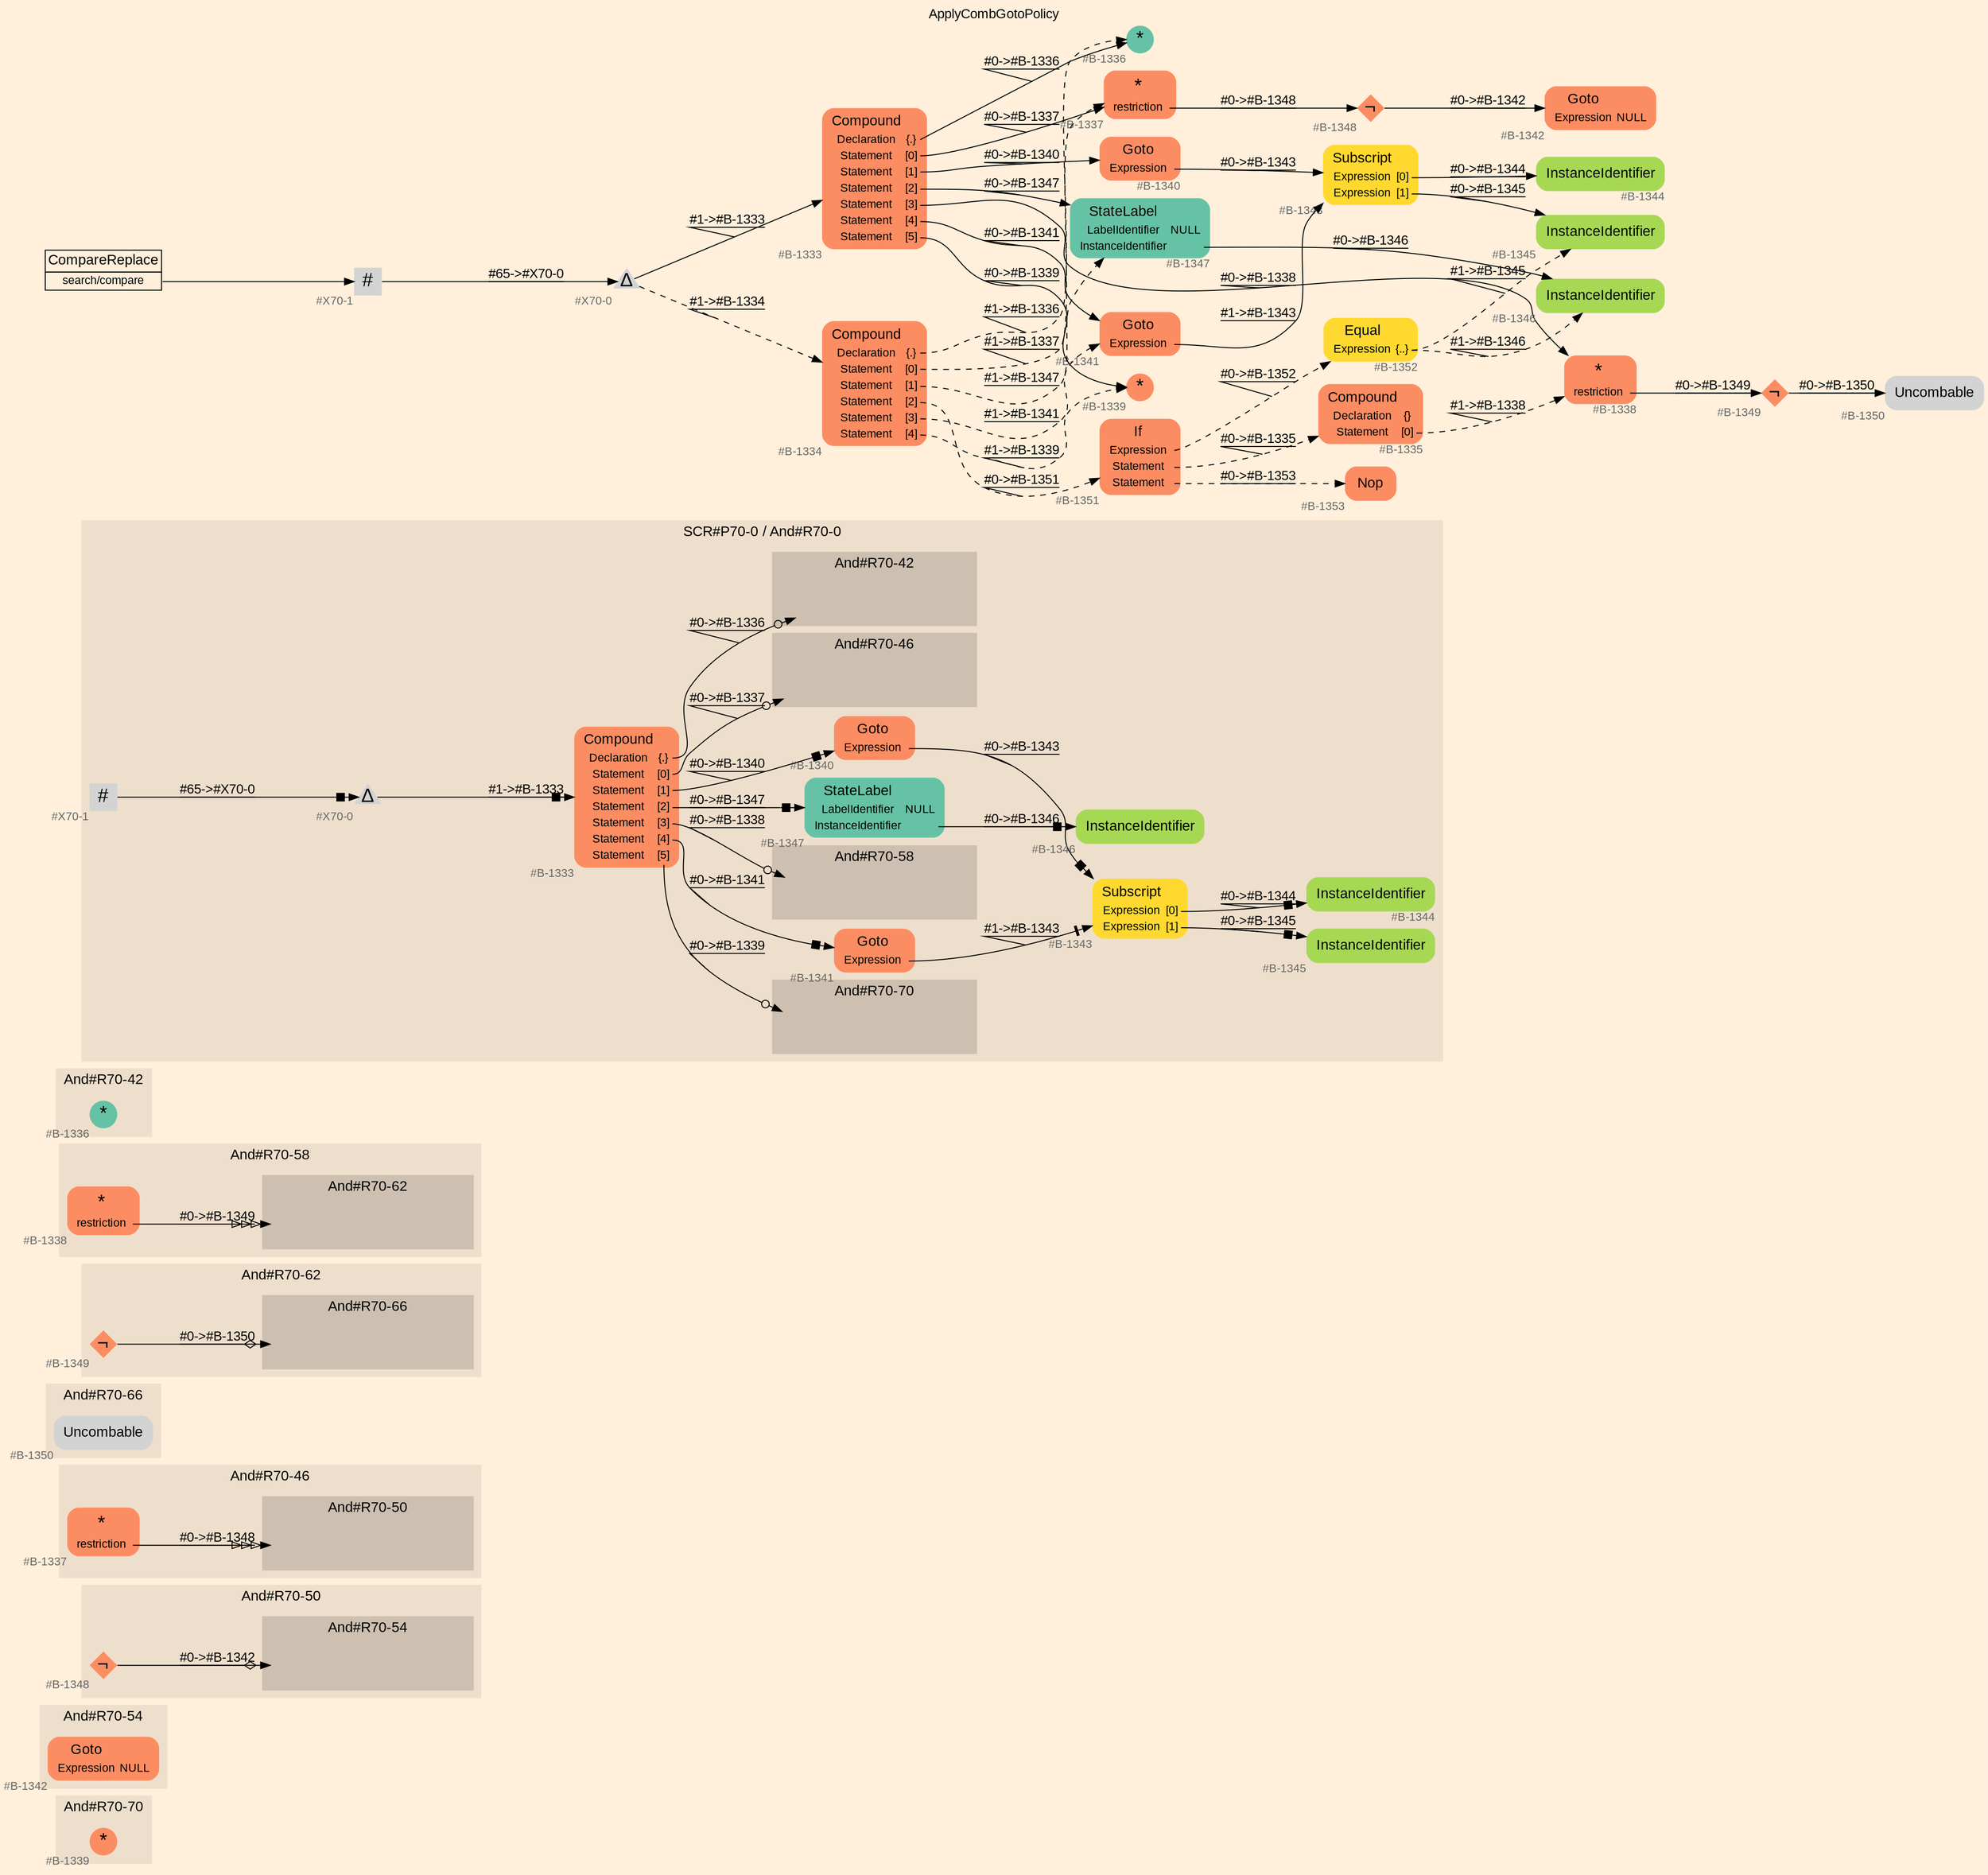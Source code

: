 digraph "ApplyCombGotoPolicy" {
label = "ApplyCombGotoPolicy"
labelloc = t
graph [
    rankdir = "LR"
    ranksep = 0.3
    bgcolor = antiquewhite1
    color = black
    fontcolor = black
    fontname = "Arial"
];
node [
    fontname = "Arial"
];
edge [
    fontname = "Arial"
];

// -------------------- figure And#R70-70 --------------------
// -------- region And#R70-70 ----------
subgraph "clusterAnd#R70-70" {
    label = "And#R70-70"
    style = "filled"
    color = antiquewhite2
    fontsize = "15"
    // -------- block And#R70-70/#B-1339 ----------
    "And#R70-70/#B-1339" [
        fillcolor = "/set28/2"
        xlabel = "#B-1339"
        fontsize = "12"
        fontcolor = grey40
        shape = "circle"
        label = <<FONT COLOR="black" POINT-SIZE="20">*</FONT>>
        style = "filled"
        penwidth = 0.0
        fixedsize = true
        width = 0.4
        height = 0.4
    ];
    
}


// -------------------- figure And#R70-54 --------------------
// -------- region And#R70-54 ----------
subgraph "clusterAnd#R70-54" {
    label = "And#R70-54"
    style = "filled"
    color = antiquewhite2
    fontsize = "15"
    // -------- block And#R70-54/#B-1342 ----------
    "And#R70-54/#B-1342" [
        fillcolor = "/set28/2"
        xlabel = "#B-1342"
        fontsize = "12"
        fontcolor = grey40
        shape = "plaintext"
        label = <<TABLE BORDER="0" CELLBORDER="0" CELLSPACING="0">
         <TR><TD><FONT COLOR="black" POINT-SIZE="15">Goto</FONT></TD></TR>
         <TR><TD><FONT COLOR="black" POINT-SIZE="12">Expression</FONT></TD><TD PORT="port0"><FONT COLOR="black" POINT-SIZE="12">NULL</FONT></TD></TR>
        </TABLE>>
        style = "rounded,filled"
    ];
    
}


// -------------------- figure And#R70-50 --------------------
// -------- region And#R70-50 ----------
subgraph "clusterAnd#R70-50" {
    label = "And#R70-50"
    style = "filled"
    color = antiquewhite2
    fontsize = "15"
    // -------- block And#R70-50/#B-1348 ----------
    "And#R70-50/#B-1348" [
        fillcolor = "/set28/2"
        xlabel = "#B-1348"
        fontsize = "12"
        fontcolor = grey40
        shape = "diamond"
        label = <<FONT COLOR="black" POINT-SIZE="20">¬</FONT>>
        style = "filled"
        penwidth = 0.0
        fixedsize = true
        width = 0.4
        height = 0.4
    ];
    
    // -------- region And#R70-50/And#R70-54 ----------
    subgraph "clusterAnd#R70-50/And#R70-54" {
        label = "And#R70-54"
        style = "filled"
        color = antiquewhite3
        fontsize = "15"
        // -------- block And#R70-50/And#R70-54/#B-1342 ----------
        "And#R70-50/And#R70-54/#B-1342" [
            fillcolor = "/set28/2"
            xlabel = "#B-1342"
            fontsize = "12"
            fontcolor = grey40
            shape = "none"
            style = "invisible"
        ];
        
    }
    
}

"And#R70-50/#B-1348" -> "And#R70-50/And#R70-54/#B-1342" [
    arrowhead="normalnoneodiamond"
    label = "#0-&gt;#B-1342"
    decorate = true
    color = black
    fontcolor = black
];


// -------------------- figure And#R70-46 --------------------
// -------- region And#R70-46 ----------
subgraph "clusterAnd#R70-46" {
    label = "And#R70-46"
    style = "filled"
    color = antiquewhite2
    fontsize = "15"
    // -------- block And#R70-46/#B-1337 ----------
    "And#R70-46/#B-1337" [
        fillcolor = "/set28/2"
        xlabel = "#B-1337"
        fontsize = "12"
        fontcolor = grey40
        shape = "plaintext"
        label = <<TABLE BORDER="0" CELLBORDER="0" CELLSPACING="0">
         <TR><TD><FONT COLOR="black" POINT-SIZE="20">*</FONT></TD></TR>
         <TR><TD><FONT COLOR="black" POINT-SIZE="12">restriction</FONT></TD><TD PORT="port0"></TD></TR>
        </TABLE>>
        style = "rounded,filled"
    ];
    
    // -------- region And#R70-46/And#R70-50 ----------
    subgraph "clusterAnd#R70-46/And#R70-50" {
        label = "And#R70-50"
        style = "filled"
        color = antiquewhite3
        fontsize = "15"
        // -------- block And#R70-46/And#R70-50/#B-1348 ----------
        "And#R70-46/And#R70-50/#B-1348" [
            fillcolor = "/set28/2"
            xlabel = "#B-1348"
            fontsize = "12"
            fontcolor = grey40
            shape = "none"
            style = "invisible"
        ];
        
    }
    
}

"And#R70-46/#B-1337":port0 -> "And#R70-46/And#R70-50/#B-1348" [
    arrowhead="normalonormalonormalonormal"
    label = "#0-&gt;#B-1348"
    decorate = true
    color = black
    fontcolor = black
];


// -------------------- figure And#R70-66 --------------------
// -------- region And#R70-66 ----------
subgraph "clusterAnd#R70-66" {
    label = "And#R70-66"
    style = "filled"
    color = antiquewhite2
    fontsize = "15"
    // -------- block And#R70-66/#B-1350 ----------
    "And#R70-66/#B-1350" [
        xlabel = "#B-1350"
        fontsize = "12"
        fontcolor = grey40
        shape = "plaintext"
        label = <<TABLE BORDER="0" CELLBORDER="0" CELLSPACING="0">
         <TR><TD><FONT COLOR="black" POINT-SIZE="15">Uncombable</FONT></TD></TR>
        </TABLE>>
        style = "rounded,filled"
    ];
    
}


// -------------------- figure And#R70-62 --------------------
// -------- region And#R70-62 ----------
subgraph "clusterAnd#R70-62" {
    label = "And#R70-62"
    style = "filled"
    color = antiquewhite2
    fontsize = "15"
    // -------- block And#R70-62/#B-1349 ----------
    "And#R70-62/#B-1349" [
        fillcolor = "/set28/2"
        xlabel = "#B-1349"
        fontsize = "12"
        fontcolor = grey40
        shape = "diamond"
        label = <<FONT COLOR="black" POINT-SIZE="20">¬</FONT>>
        style = "filled"
        penwidth = 0.0
        fixedsize = true
        width = 0.4
        height = 0.4
    ];
    
    // -------- region And#R70-62/And#R70-66 ----------
    subgraph "clusterAnd#R70-62/And#R70-66" {
        label = "And#R70-66"
        style = "filled"
        color = antiquewhite3
        fontsize = "15"
        // -------- block And#R70-62/And#R70-66/#B-1350 ----------
        "And#R70-62/And#R70-66/#B-1350" [
            xlabel = "#B-1350"
            fontsize = "12"
            fontcolor = grey40
            shape = "none"
            style = "invisible"
        ];
        
    }
    
}

"And#R70-62/#B-1349" -> "And#R70-62/And#R70-66/#B-1350" [
    arrowhead="normalnoneodiamond"
    label = "#0-&gt;#B-1350"
    decorate = true
    color = black
    fontcolor = black
];


// -------------------- figure And#R70-58 --------------------
// -------- region And#R70-58 ----------
subgraph "clusterAnd#R70-58" {
    label = "And#R70-58"
    style = "filled"
    color = antiquewhite2
    fontsize = "15"
    // -------- block And#R70-58/#B-1338 ----------
    "And#R70-58/#B-1338" [
        fillcolor = "/set28/2"
        xlabel = "#B-1338"
        fontsize = "12"
        fontcolor = grey40
        shape = "plaintext"
        label = <<TABLE BORDER="0" CELLBORDER="0" CELLSPACING="0">
         <TR><TD><FONT COLOR="black" POINT-SIZE="20">*</FONT></TD></TR>
         <TR><TD><FONT COLOR="black" POINT-SIZE="12">restriction</FONT></TD><TD PORT="port0"></TD></TR>
        </TABLE>>
        style = "rounded,filled"
    ];
    
    // -------- region And#R70-58/And#R70-62 ----------
    subgraph "clusterAnd#R70-58/And#R70-62" {
        label = "And#R70-62"
        style = "filled"
        color = antiquewhite3
        fontsize = "15"
        // -------- block And#R70-58/And#R70-62/#B-1349 ----------
        "And#R70-58/And#R70-62/#B-1349" [
            fillcolor = "/set28/2"
            xlabel = "#B-1349"
            fontsize = "12"
            fontcolor = grey40
            shape = "none"
            style = "invisible"
        ];
        
    }
    
}

"And#R70-58/#B-1338":port0 -> "And#R70-58/And#R70-62/#B-1349" [
    arrowhead="normalonormalonormalonormal"
    label = "#0-&gt;#B-1349"
    decorate = true
    color = black
    fontcolor = black
];


// -------------------- figure And#R70-42 --------------------
// -------- region And#R70-42 ----------
subgraph "clusterAnd#R70-42" {
    label = "And#R70-42"
    style = "filled"
    color = antiquewhite2
    fontsize = "15"
    // -------- block And#R70-42/#B-1336 ----------
    "And#R70-42/#B-1336" [
        fillcolor = "/set28/1"
        xlabel = "#B-1336"
        fontsize = "12"
        fontcolor = grey40
        shape = "circle"
        label = <<FONT COLOR="black" POINT-SIZE="20">*</FONT>>
        style = "filled"
        penwidth = 0.0
        fixedsize = true
        width = 0.4
        height = 0.4
    ];
    
}


// -------------------- figure And#R70-0 --------------------
// -------- region And#R70-0 ----------
subgraph "clusterAnd#R70-0" {
    label = "SCR#P70-0 / And#R70-0"
    style = "filled"
    color = antiquewhite2
    fontsize = "15"
    // -------- block And#R70-0/#B-1340 ----------
    "And#R70-0/#B-1340" [
        fillcolor = "/set28/2"
        xlabel = "#B-1340"
        fontsize = "12"
        fontcolor = grey40
        shape = "plaintext"
        label = <<TABLE BORDER="0" CELLBORDER="0" CELLSPACING="0">
         <TR><TD><FONT COLOR="black" POINT-SIZE="15">Goto</FONT></TD></TR>
         <TR><TD><FONT COLOR="black" POINT-SIZE="12">Expression</FONT></TD><TD PORT="port0"></TD></TR>
        </TABLE>>
        style = "rounded,filled"
    ];
    
    // -------- block And#R70-0/#B-1341 ----------
    "And#R70-0/#B-1341" [
        fillcolor = "/set28/2"
        xlabel = "#B-1341"
        fontsize = "12"
        fontcolor = grey40
        shape = "plaintext"
        label = <<TABLE BORDER="0" CELLBORDER="0" CELLSPACING="0">
         <TR><TD><FONT COLOR="black" POINT-SIZE="15">Goto</FONT></TD></TR>
         <TR><TD><FONT COLOR="black" POINT-SIZE="12">Expression</FONT></TD><TD PORT="port0"></TD></TR>
        </TABLE>>
        style = "rounded,filled"
    ];
    
    // -------- block And#R70-0/#B-1333 ----------
    "And#R70-0/#B-1333" [
        fillcolor = "/set28/2"
        xlabel = "#B-1333"
        fontsize = "12"
        fontcolor = grey40
        shape = "plaintext"
        label = <<TABLE BORDER="0" CELLBORDER="0" CELLSPACING="0">
         <TR><TD><FONT COLOR="black" POINT-SIZE="15">Compound</FONT></TD></TR>
         <TR><TD><FONT COLOR="black" POINT-SIZE="12">Declaration</FONT></TD><TD PORT="port0"><FONT COLOR="black" POINT-SIZE="12">{.}</FONT></TD></TR>
         <TR><TD><FONT COLOR="black" POINT-SIZE="12">Statement</FONT></TD><TD PORT="port1"><FONT COLOR="black" POINT-SIZE="12">[0]</FONT></TD></TR>
         <TR><TD><FONT COLOR="black" POINT-SIZE="12">Statement</FONT></TD><TD PORT="port2"><FONT COLOR="black" POINT-SIZE="12">[1]</FONT></TD></TR>
         <TR><TD><FONT COLOR="black" POINT-SIZE="12">Statement</FONT></TD><TD PORT="port3"><FONT COLOR="black" POINT-SIZE="12">[2]</FONT></TD></TR>
         <TR><TD><FONT COLOR="black" POINT-SIZE="12">Statement</FONT></TD><TD PORT="port4"><FONT COLOR="black" POINT-SIZE="12">[3]</FONT></TD></TR>
         <TR><TD><FONT COLOR="black" POINT-SIZE="12">Statement</FONT></TD><TD PORT="port5"><FONT COLOR="black" POINT-SIZE="12">[4]</FONT></TD></TR>
         <TR><TD><FONT COLOR="black" POINT-SIZE="12">Statement</FONT></TD><TD PORT="port6"><FONT COLOR="black" POINT-SIZE="12">[5]</FONT></TD></TR>
        </TABLE>>
        style = "rounded,filled"
    ];
    
    // -------- block And#R70-0/#B-1343 ----------
    "And#R70-0/#B-1343" [
        fillcolor = "/set28/6"
        xlabel = "#B-1343"
        fontsize = "12"
        fontcolor = grey40
        shape = "plaintext"
        label = <<TABLE BORDER="0" CELLBORDER="0" CELLSPACING="0">
         <TR><TD><FONT COLOR="black" POINT-SIZE="15">Subscript</FONT></TD></TR>
         <TR><TD><FONT COLOR="black" POINT-SIZE="12">Expression</FONT></TD><TD PORT="port0"><FONT COLOR="black" POINT-SIZE="12">[0]</FONT></TD></TR>
         <TR><TD><FONT COLOR="black" POINT-SIZE="12">Expression</FONT></TD><TD PORT="port1"><FONT COLOR="black" POINT-SIZE="12">[1]</FONT></TD></TR>
        </TABLE>>
        style = "rounded,filled"
    ];
    
    // -------- block And#R70-0/#B-1344 ----------
    "And#R70-0/#B-1344" [
        fillcolor = "/set28/5"
        xlabel = "#B-1344"
        fontsize = "12"
        fontcolor = grey40
        shape = "plaintext"
        label = <<TABLE BORDER="0" CELLBORDER="0" CELLSPACING="0">
         <TR><TD><FONT COLOR="black" POINT-SIZE="15">InstanceIdentifier</FONT></TD></TR>
        </TABLE>>
        style = "rounded,filled"
    ];
    
    // -------- block And#R70-0/#B-1345 ----------
    "And#R70-0/#B-1345" [
        fillcolor = "/set28/5"
        xlabel = "#B-1345"
        fontsize = "12"
        fontcolor = grey40
        shape = "plaintext"
        label = <<TABLE BORDER="0" CELLBORDER="0" CELLSPACING="0">
         <TR><TD><FONT COLOR="black" POINT-SIZE="15">InstanceIdentifier</FONT></TD></TR>
        </TABLE>>
        style = "rounded,filled"
    ];
    
    // -------- block And#R70-0/#B-1346 ----------
    "And#R70-0/#B-1346" [
        fillcolor = "/set28/5"
        xlabel = "#B-1346"
        fontsize = "12"
        fontcolor = grey40
        shape = "plaintext"
        label = <<TABLE BORDER="0" CELLBORDER="0" CELLSPACING="0">
         <TR><TD><FONT COLOR="black" POINT-SIZE="15">InstanceIdentifier</FONT></TD></TR>
        </TABLE>>
        style = "rounded,filled"
    ];
    
    // -------- block And#R70-0/#B-1347 ----------
    "And#R70-0/#B-1347" [
        fillcolor = "/set28/1"
        xlabel = "#B-1347"
        fontsize = "12"
        fontcolor = grey40
        shape = "plaintext"
        label = <<TABLE BORDER="0" CELLBORDER="0" CELLSPACING="0">
         <TR><TD><FONT COLOR="black" POINT-SIZE="15">StateLabel</FONT></TD></TR>
         <TR><TD><FONT COLOR="black" POINT-SIZE="12">LabelIdentifier</FONT></TD><TD PORT="port0"><FONT COLOR="black" POINT-SIZE="12">NULL</FONT></TD></TR>
         <TR><TD><FONT COLOR="black" POINT-SIZE="12">InstanceIdentifier</FONT></TD><TD PORT="port1"></TD></TR>
        </TABLE>>
        style = "rounded,filled"
    ];
    
    // -------- block And#R70-0/#X70-0 ----------
    "And#R70-0/#X70-0" [
        xlabel = "#X70-0"
        fontsize = "12"
        fontcolor = grey40
        shape = "triangle"
        label = <<FONT COLOR="black" POINT-SIZE="20">Δ</FONT>>
        style = "filled"
        penwidth = 0.0
        fixedsize = true
        width = 0.4
        height = 0.4
    ];
    
    // -------- block And#R70-0/#X70-1 ----------
    "And#R70-0/#X70-1" [
        xlabel = "#X70-1"
        fontsize = "12"
        fontcolor = grey40
        shape = "square"
        label = <<FONT COLOR="black" POINT-SIZE="20">#</FONT>>
        style = "filled"
        penwidth = 0.0
        fixedsize = true
        width = 0.4
        height = 0.4
    ];
    
    // -------- region And#R70-0/And#R70-42 ----------
    subgraph "clusterAnd#R70-0/And#R70-42" {
        label = "And#R70-42"
        style = "filled"
        color = antiquewhite3
        fontsize = "15"
        // -------- block And#R70-0/And#R70-42/#B-1336 ----------
        "And#R70-0/And#R70-42/#B-1336" [
            fillcolor = "/set28/1"
            xlabel = "#B-1336"
            fontsize = "12"
            fontcolor = grey40
            shape = "none"
            style = "invisible"
        ];
        
    }
    
    // -------- region And#R70-0/And#R70-58 ----------
    subgraph "clusterAnd#R70-0/And#R70-58" {
        label = "And#R70-58"
        style = "filled"
        color = antiquewhite3
        fontsize = "15"
        // -------- block And#R70-0/And#R70-58/#B-1338 ----------
        "And#R70-0/And#R70-58/#B-1338" [
            fillcolor = "/set28/2"
            xlabel = "#B-1338"
            fontsize = "12"
            fontcolor = grey40
            shape = "none"
            style = "invisible"
        ];
        
    }
    
    // -------- region And#R70-0/And#R70-46 ----------
    subgraph "clusterAnd#R70-0/And#R70-46" {
        label = "And#R70-46"
        style = "filled"
        color = antiquewhite3
        fontsize = "15"
        // -------- block And#R70-0/And#R70-46/#B-1337 ----------
        "And#R70-0/And#R70-46/#B-1337" [
            fillcolor = "/set28/2"
            xlabel = "#B-1337"
            fontsize = "12"
            fontcolor = grey40
            shape = "none"
            style = "invisible"
        ];
        
    }
    
    // -------- region And#R70-0/And#R70-70 ----------
    subgraph "clusterAnd#R70-0/And#R70-70" {
        label = "And#R70-70"
        style = "filled"
        color = antiquewhite3
        fontsize = "15"
        // -------- block And#R70-0/And#R70-70/#B-1339 ----------
        "And#R70-0/And#R70-70/#B-1339" [
            fillcolor = "/set28/2"
            xlabel = "#B-1339"
            fontsize = "12"
            fontcolor = grey40
            shape = "none"
            style = "invisible"
        ];
        
    }
    
}

"And#R70-0/#B-1340":port0 -> "And#R70-0/#B-1343" [
    arrowhead="normalnonebox"
    label = "#0-&gt;#B-1343"
    decorate = true
    color = black
    fontcolor = black
];

"And#R70-0/#B-1341":port0 -> "And#R70-0/#B-1343" [
    arrowhead="normalnonetee"
    label = "#1-&gt;#B-1343"
    decorate = true
    color = black
    fontcolor = black
];

"And#R70-0/#B-1333":port0 -> "And#R70-0/And#R70-42/#B-1336" [
    arrowhead="normalnoneodot"
    label = "#0-&gt;#B-1336"
    decorate = true
    color = black
    fontcolor = black
];

"And#R70-0/#B-1333":port1 -> "And#R70-0/And#R70-46/#B-1337" [
    arrowhead="normalnoneodot"
    label = "#0-&gt;#B-1337"
    decorate = true
    color = black
    fontcolor = black
];

"And#R70-0/#B-1333":port2 -> "And#R70-0/#B-1340" [
    arrowhead="normalnonebox"
    label = "#0-&gt;#B-1340"
    decorate = true
    color = black
    fontcolor = black
];

"And#R70-0/#B-1333":port3 -> "And#R70-0/#B-1347" [
    arrowhead="normalnonebox"
    label = "#0-&gt;#B-1347"
    decorate = true
    color = black
    fontcolor = black
];

"And#R70-0/#B-1333":port4 -> "And#R70-0/And#R70-58/#B-1338" [
    arrowhead="normalnoneodot"
    label = "#0-&gt;#B-1338"
    decorate = true
    color = black
    fontcolor = black
];

"And#R70-0/#B-1333":port5 -> "And#R70-0/#B-1341" [
    arrowhead="normalnonebox"
    label = "#0-&gt;#B-1341"
    decorate = true
    color = black
    fontcolor = black
];

"And#R70-0/#B-1333":port6 -> "And#R70-0/And#R70-70/#B-1339" [
    arrowhead="normalnoneodot"
    label = "#0-&gt;#B-1339"
    decorate = true
    color = black
    fontcolor = black
];

"And#R70-0/#B-1343":port0 -> "And#R70-0/#B-1344" [
    arrowhead="normalnonebox"
    label = "#0-&gt;#B-1344"
    decorate = true
    color = black
    fontcolor = black
];

"And#R70-0/#B-1343":port1 -> "And#R70-0/#B-1345" [
    arrowhead="normalnonebox"
    label = "#0-&gt;#B-1345"
    decorate = true
    color = black
    fontcolor = black
];

"And#R70-0/#B-1347":port1 -> "And#R70-0/#B-1346" [
    arrowhead="normalnonebox"
    label = "#0-&gt;#B-1346"
    decorate = true
    color = black
    fontcolor = black
];

"And#R70-0/#X70-0" -> "And#R70-0/#B-1333" [
    arrowhead="normalnonebox"
    label = "#1-&gt;#B-1333"
    decorate = true
    color = black
    fontcolor = black
];

"And#R70-0/#X70-1" -> "And#R70-0/#X70-0" [
    arrowhead="normalnonebox"
    label = "#65-&gt;#X70-0"
    decorate = true
    color = black
    fontcolor = black
];


// -------------------- transformation figure --------------------
// -------- block CR#X70-2 ----------
"CR#X70-2" [
    fillcolor = antiquewhite1
    fontsize = "12"
    fontcolor = grey40
    shape = "plaintext"
    label = <<TABLE BORDER="0" CELLBORDER="1" CELLSPACING="0">
     <TR><TD><FONT COLOR="black" POINT-SIZE="15">CompareReplace</FONT></TD></TR>
     <TR><TD PORT="port0"><FONT COLOR="black" POINT-SIZE="12">search/compare</FONT></TD></TR>
    </TABLE>>
    style = "filled"
    color = black
];

// -------- block #X70-1 ----------
"#X70-1" [
    xlabel = "#X70-1"
    fontsize = "12"
    fontcolor = grey40
    shape = "square"
    label = <<FONT COLOR="black" POINT-SIZE="20">#</FONT>>
    style = "filled"
    penwidth = 0.0
    fixedsize = true
    width = 0.4
    height = 0.4
];

// -------- block #X70-0 ----------
"#X70-0" [
    xlabel = "#X70-0"
    fontsize = "12"
    fontcolor = grey40
    shape = "triangle"
    label = <<FONT COLOR="black" POINT-SIZE="20">Δ</FONT>>
    style = "filled"
    penwidth = 0.0
    fixedsize = true
    width = 0.4
    height = 0.4
];

// -------- block #B-1333 ----------
"#B-1333" [
    fillcolor = "/set28/2"
    xlabel = "#B-1333"
    fontsize = "12"
    fontcolor = grey40
    shape = "plaintext"
    label = <<TABLE BORDER="0" CELLBORDER="0" CELLSPACING="0">
     <TR><TD><FONT COLOR="black" POINT-SIZE="15">Compound</FONT></TD></TR>
     <TR><TD><FONT COLOR="black" POINT-SIZE="12">Declaration</FONT></TD><TD PORT="port0"><FONT COLOR="black" POINT-SIZE="12">{.}</FONT></TD></TR>
     <TR><TD><FONT COLOR="black" POINT-SIZE="12">Statement</FONT></TD><TD PORT="port1"><FONT COLOR="black" POINT-SIZE="12">[0]</FONT></TD></TR>
     <TR><TD><FONT COLOR="black" POINT-SIZE="12">Statement</FONT></TD><TD PORT="port2"><FONT COLOR="black" POINT-SIZE="12">[1]</FONT></TD></TR>
     <TR><TD><FONT COLOR="black" POINT-SIZE="12">Statement</FONT></TD><TD PORT="port3"><FONT COLOR="black" POINT-SIZE="12">[2]</FONT></TD></TR>
     <TR><TD><FONT COLOR="black" POINT-SIZE="12">Statement</FONT></TD><TD PORT="port4"><FONT COLOR="black" POINT-SIZE="12">[3]</FONT></TD></TR>
     <TR><TD><FONT COLOR="black" POINT-SIZE="12">Statement</FONT></TD><TD PORT="port5"><FONT COLOR="black" POINT-SIZE="12">[4]</FONT></TD></TR>
     <TR><TD><FONT COLOR="black" POINT-SIZE="12">Statement</FONT></TD><TD PORT="port6"><FONT COLOR="black" POINT-SIZE="12">[5]</FONT></TD></TR>
    </TABLE>>
    style = "rounded,filled"
];

// -------- block #B-1336 ----------
"#B-1336" [
    fillcolor = "/set28/1"
    xlabel = "#B-1336"
    fontsize = "12"
    fontcolor = grey40
    shape = "circle"
    label = <<FONT COLOR="black" POINT-SIZE="20">*</FONT>>
    style = "filled"
    penwidth = 0.0
    fixedsize = true
    width = 0.4
    height = 0.4
];

// -------- block #B-1337 ----------
"#B-1337" [
    fillcolor = "/set28/2"
    xlabel = "#B-1337"
    fontsize = "12"
    fontcolor = grey40
    shape = "plaintext"
    label = <<TABLE BORDER="0" CELLBORDER="0" CELLSPACING="0">
     <TR><TD><FONT COLOR="black" POINT-SIZE="20">*</FONT></TD></TR>
     <TR><TD><FONT COLOR="black" POINT-SIZE="12">restriction</FONT></TD><TD PORT="port0"></TD></TR>
    </TABLE>>
    style = "rounded,filled"
];

// -------- block #B-1348 ----------
"#B-1348" [
    fillcolor = "/set28/2"
    xlabel = "#B-1348"
    fontsize = "12"
    fontcolor = grey40
    shape = "diamond"
    label = <<FONT COLOR="black" POINT-SIZE="20">¬</FONT>>
    style = "filled"
    penwidth = 0.0
    fixedsize = true
    width = 0.4
    height = 0.4
];

// -------- block #B-1342 ----------
"#B-1342" [
    fillcolor = "/set28/2"
    xlabel = "#B-1342"
    fontsize = "12"
    fontcolor = grey40
    shape = "plaintext"
    label = <<TABLE BORDER="0" CELLBORDER="0" CELLSPACING="0">
     <TR><TD><FONT COLOR="black" POINT-SIZE="15">Goto</FONT></TD></TR>
     <TR><TD><FONT COLOR="black" POINT-SIZE="12">Expression</FONT></TD><TD PORT="port0"><FONT COLOR="black" POINT-SIZE="12">NULL</FONT></TD></TR>
    </TABLE>>
    style = "rounded,filled"
];

// -------- block #B-1340 ----------
"#B-1340" [
    fillcolor = "/set28/2"
    xlabel = "#B-1340"
    fontsize = "12"
    fontcolor = grey40
    shape = "plaintext"
    label = <<TABLE BORDER="0" CELLBORDER="0" CELLSPACING="0">
     <TR><TD><FONT COLOR="black" POINT-SIZE="15">Goto</FONT></TD></TR>
     <TR><TD><FONT COLOR="black" POINT-SIZE="12">Expression</FONT></TD><TD PORT="port0"></TD></TR>
    </TABLE>>
    style = "rounded,filled"
];

// -------- block #B-1343 ----------
"#B-1343" [
    fillcolor = "/set28/6"
    xlabel = "#B-1343"
    fontsize = "12"
    fontcolor = grey40
    shape = "plaintext"
    label = <<TABLE BORDER="0" CELLBORDER="0" CELLSPACING="0">
     <TR><TD><FONT COLOR="black" POINT-SIZE="15">Subscript</FONT></TD></TR>
     <TR><TD><FONT COLOR="black" POINT-SIZE="12">Expression</FONT></TD><TD PORT="port0"><FONT COLOR="black" POINT-SIZE="12">[0]</FONT></TD></TR>
     <TR><TD><FONT COLOR="black" POINT-SIZE="12">Expression</FONT></TD><TD PORT="port1"><FONT COLOR="black" POINT-SIZE="12">[1]</FONT></TD></TR>
    </TABLE>>
    style = "rounded,filled"
];

// -------- block #B-1344 ----------
"#B-1344" [
    fillcolor = "/set28/5"
    xlabel = "#B-1344"
    fontsize = "12"
    fontcolor = grey40
    shape = "plaintext"
    label = <<TABLE BORDER="0" CELLBORDER="0" CELLSPACING="0">
     <TR><TD><FONT COLOR="black" POINT-SIZE="15">InstanceIdentifier</FONT></TD></TR>
    </TABLE>>
    style = "rounded,filled"
];

// -------- block #B-1345 ----------
"#B-1345" [
    fillcolor = "/set28/5"
    xlabel = "#B-1345"
    fontsize = "12"
    fontcolor = grey40
    shape = "plaintext"
    label = <<TABLE BORDER="0" CELLBORDER="0" CELLSPACING="0">
     <TR><TD><FONT COLOR="black" POINT-SIZE="15">InstanceIdentifier</FONT></TD></TR>
    </TABLE>>
    style = "rounded,filled"
];

// -------- block #B-1347 ----------
"#B-1347" [
    fillcolor = "/set28/1"
    xlabel = "#B-1347"
    fontsize = "12"
    fontcolor = grey40
    shape = "plaintext"
    label = <<TABLE BORDER="0" CELLBORDER="0" CELLSPACING="0">
     <TR><TD><FONT COLOR="black" POINT-SIZE="15">StateLabel</FONT></TD></TR>
     <TR><TD><FONT COLOR="black" POINT-SIZE="12">LabelIdentifier</FONT></TD><TD PORT="port0"><FONT COLOR="black" POINT-SIZE="12">NULL</FONT></TD></TR>
     <TR><TD><FONT COLOR="black" POINT-SIZE="12">InstanceIdentifier</FONT></TD><TD PORT="port1"></TD></TR>
    </TABLE>>
    style = "rounded,filled"
];

// -------- block #B-1346 ----------
"#B-1346" [
    fillcolor = "/set28/5"
    xlabel = "#B-1346"
    fontsize = "12"
    fontcolor = grey40
    shape = "plaintext"
    label = <<TABLE BORDER="0" CELLBORDER="0" CELLSPACING="0">
     <TR><TD><FONT COLOR="black" POINT-SIZE="15">InstanceIdentifier</FONT></TD></TR>
    </TABLE>>
    style = "rounded,filled"
];

// -------- block #B-1338 ----------
"#B-1338" [
    fillcolor = "/set28/2"
    xlabel = "#B-1338"
    fontsize = "12"
    fontcolor = grey40
    shape = "plaintext"
    label = <<TABLE BORDER="0" CELLBORDER="0" CELLSPACING="0">
     <TR><TD><FONT COLOR="black" POINT-SIZE="20">*</FONT></TD></TR>
     <TR><TD><FONT COLOR="black" POINT-SIZE="12">restriction</FONT></TD><TD PORT="port0"></TD></TR>
    </TABLE>>
    style = "rounded,filled"
];

// -------- block #B-1349 ----------
"#B-1349" [
    fillcolor = "/set28/2"
    xlabel = "#B-1349"
    fontsize = "12"
    fontcolor = grey40
    shape = "diamond"
    label = <<FONT COLOR="black" POINT-SIZE="20">¬</FONT>>
    style = "filled"
    penwidth = 0.0
    fixedsize = true
    width = 0.4
    height = 0.4
];

// -------- block #B-1350 ----------
"#B-1350" [
    xlabel = "#B-1350"
    fontsize = "12"
    fontcolor = grey40
    shape = "plaintext"
    label = <<TABLE BORDER="0" CELLBORDER="0" CELLSPACING="0">
     <TR><TD><FONT COLOR="black" POINT-SIZE="15">Uncombable</FONT></TD></TR>
    </TABLE>>
    style = "rounded,filled"
];

// -------- block #B-1341 ----------
"#B-1341" [
    fillcolor = "/set28/2"
    xlabel = "#B-1341"
    fontsize = "12"
    fontcolor = grey40
    shape = "plaintext"
    label = <<TABLE BORDER="0" CELLBORDER="0" CELLSPACING="0">
     <TR><TD><FONT COLOR="black" POINT-SIZE="15">Goto</FONT></TD></TR>
     <TR><TD><FONT COLOR="black" POINT-SIZE="12">Expression</FONT></TD><TD PORT="port0"></TD></TR>
    </TABLE>>
    style = "rounded,filled"
];

// -------- block #B-1339 ----------
"#B-1339" [
    fillcolor = "/set28/2"
    xlabel = "#B-1339"
    fontsize = "12"
    fontcolor = grey40
    shape = "circle"
    label = <<FONT COLOR="black" POINT-SIZE="20">*</FONT>>
    style = "filled"
    penwidth = 0.0
    fixedsize = true
    width = 0.4
    height = 0.4
];

// -------- block #B-1334 ----------
"#B-1334" [
    fillcolor = "/set28/2"
    xlabel = "#B-1334"
    fontsize = "12"
    fontcolor = grey40
    shape = "plaintext"
    label = <<TABLE BORDER="0" CELLBORDER="0" CELLSPACING="0">
     <TR><TD><FONT COLOR="black" POINT-SIZE="15">Compound</FONT></TD></TR>
     <TR><TD><FONT COLOR="black" POINT-SIZE="12">Declaration</FONT></TD><TD PORT="port0"><FONT COLOR="black" POINT-SIZE="12">{.}</FONT></TD></TR>
     <TR><TD><FONT COLOR="black" POINT-SIZE="12">Statement</FONT></TD><TD PORT="port1"><FONT COLOR="black" POINT-SIZE="12">[0]</FONT></TD></TR>
     <TR><TD><FONT COLOR="black" POINT-SIZE="12">Statement</FONT></TD><TD PORT="port2"><FONT COLOR="black" POINT-SIZE="12">[1]</FONT></TD></TR>
     <TR><TD><FONT COLOR="black" POINT-SIZE="12">Statement</FONT></TD><TD PORT="port3"><FONT COLOR="black" POINT-SIZE="12">[2]</FONT></TD></TR>
     <TR><TD><FONT COLOR="black" POINT-SIZE="12">Statement</FONT></TD><TD PORT="port4"><FONT COLOR="black" POINT-SIZE="12">[3]</FONT></TD></TR>
     <TR><TD><FONT COLOR="black" POINT-SIZE="12">Statement</FONT></TD><TD PORT="port5"><FONT COLOR="black" POINT-SIZE="12">[4]</FONT></TD></TR>
    </TABLE>>
    style = "rounded,filled"
];

// -------- block #B-1351 ----------
"#B-1351" [
    fillcolor = "/set28/2"
    xlabel = "#B-1351"
    fontsize = "12"
    fontcolor = grey40
    shape = "plaintext"
    label = <<TABLE BORDER="0" CELLBORDER="0" CELLSPACING="0">
     <TR><TD><FONT COLOR="black" POINT-SIZE="15">If</FONT></TD></TR>
     <TR><TD><FONT COLOR="black" POINT-SIZE="12">Expression</FONT></TD><TD PORT="port0"></TD></TR>
     <TR><TD><FONT COLOR="black" POINT-SIZE="12">Statement</FONT></TD><TD PORT="port1"></TD></TR>
     <TR><TD><FONT COLOR="black" POINT-SIZE="12">Statement</FONT></TD><TD PORT="port2"></TD></TR>
    </TABLE>>
    style = "rounded,filled"
];

// -------- block #B-1352 ----------
"#B-1352" [
    fillcolor = "/set28/6"
    xlabel = "#B-1352"
    fontsize = "12"
    fontcolor = grey40
    shape = "plaintext"
    label = <<TABLE BORDER="0" CELLBORDER="0" CELLSPACING="0">
     <TR><TD><FONT COLOR="black" POINT-SIZE="15">Equal</FONT></TD></TR>
     <TR><TD><FONT COLOR="black" POINT-SIZE="12">Expression</FONT></TD><TD PORT="port0"><FONT COLOR="black" POINT-SIZE="12">{..}</FONT></TD></TR>
    </TABLE>>
    style = "rounded,filled"
];

// -------- block #B-1335 ----------
"#B-1335" [
    fillcolor = "/set28/2"
    xlabel = "#B-1335"
    fontsize = "12"
    fontcolor = grey40
    shape = "plaintext"
    label = <<TABLE BORDER="0" CELLBORDER="0" CELLSPACING="0">
     <TR><TD><FONT COLOR="black" POINT-SIZE="15">Compound</FONT></TD></TR>
     <TR><TD><FONT COLOR="black" POINT-SIZE="12">Declaration</FONT></TD><TD PORT="port0"><FONT COLOR="black" POINT-SIZE="12">{}</FONT></TD></TR>
     <TR><TD><FONT COLOR="black" POINT-SIZE="12">Statement</FONT></TD><TD PORT="port1"><FONT COLOR="black" POINT-SIZE="12">[0]</FONT></TD></TR>
    </TABLE>>
    style = "rounded,filled"
];

// -------- block #B-1353 ----------
"#B-1353" [
    fillcolor = "/set28/2"
    xlabel = "#B-1353"
    fontsize = "12"
    fontcolor = grey40
    shape = "plaintext"
    label = <<TABLE BORDER="0" CELLBORDER="0" CELLSPACING="0">
     <TR><TD><FONT COLOR="black" POINT-SIZE="15">Nop</FONT></TD></TR>
    </TABLE>>
    style = "rounded,filled"
];

"CR#X70-2":port0 -> "#X70-1" [
    label = ""
    decorate = true
    color = black
    fontcolor = black
];

"#X70-1" -> "#X70-0" [
    label = "#65-&gt;#X70-0"
    decorate = true
    color = black
    fontcolor = black
];

"#X70-0" -> "#B-1333" [
    label = "#1-&gt;#B-1333"
    decorate = true
    color = black
    fontcolor = black
];

"#X70-0" -> "#B-1334" [
    style="dashed"
    label = "#1-&gt;#B-1334"
    decorate = true
    color = black
    fontcolor = black
];

"#B-1333":port0 -> "#B-1336" [
    label = "#0-&gt;#B-1336"
    decorate = true
    color = black
    fontcolor = black
];

"#B-1333":port1 -> "#B-1337" [
    label = "#0-&gt;#B-1337"
    decorate = true
    color = black
    fontcolor = black
];

"#B-1333":port2 -> "#B-1340" [
    label = "#0-&gt;#B-1340"
    decorate = true
    color = black
    fontcolor = black
];

"#B-1333":port3 -> "#B-1347" [
    label = "#0-&gt;#B-1347"
    decorate = true
    color = black
    fontcolor = black
];

"#B-1333":port4 -> "#B-1338" [
    label = "#0-&gt;#B-1338"
    decorate = true
    color = black
    fontcolor = black
];

"#B-1333":port5 -> "#B-1341" [
    label = "#0-&gt;#B-1341"
    decorate = true
    color = black
    fontcolor = black
];

"#B-1333":port6 -> "#B-1339" [
    label = "#0-&gt;#B-1339"
    decorate = true
    color = black
    fontcolor = black
];

"#B-1337":port0 -> "#B-1348" [
    label = "#0-&gt;#B-1348"
    decorate = true
    color = black
    fontcolor = black
];

"#B-1348" -> "#B-1342" [
    label = "#0-&gt;#B-1342"
    decorate = true
    color = black
    fontcolor = black
];

"#B-1340":port0 -> "#B-1343" [
    label = "#0-&gt;#B-1343"
    decorate = true
    color = black
    fontcolor = black
];

"#B-1343":port0 -> "#B-1344" [
    label = "#0-&gt;#B-1344"
    decorate = true
    color = black
    fontcolor = black
];

"#B-1343":port1 -> "#B-1345" [
    label = "#0-&gt;#B-1345"
    decorate = true
    color = black
    fontcolor = black
];

"#B-1347":port1 -> "#B-1346" [
    label = "#0-&gt;#B-1346"
    decorate = true
    color = black
    fontcolor = black
];

"#B-1338":port0 -> "#B-1349" [
    label = "#0-&gt;#B-1349"
    decorate = true
    color = black
    fontcolor = black
];

"#B-1349" -> "#B-1350" [
    label = "#0-&gt;#B-1350"
    decorate = true
    color = black
    fontcolor = black
];

"#B-1341":port0 -> "#B-1343" [
    label = "#1-&gt;#B-1343"
    decorate = true
    color = black
    fontcolor = black
];

"#B-1334":port0 -> "#B-1336" [
    style="dashed"
    label = "#1-&gt;#B-1336"
    decorate = true
    color = black
    fontcolor = black
];

"#B-1334":port1 -> "#B-1337" [
    style="dashed"
    label = "#1-&gt;#B-1337"
    decorate = true
    color = black
    fontcolor = black
];

"#B-1334":port2 -> "#B-1347" [
    style="dashed"
    label = "#1-&gt;#B-1347"
    decorate = true
    color = black
    fontcolor = black
];

"#B-1334":port3 -> "#B-1351" [
    style="dashed"
    label = "#0-&gt;#B-1351"
    decorate = true
    color = black
    fontcolor = black
];

"#B-1334":port4 -> "#B-1341" [
    style="dashed"
    label = "#1-&gt;#B-1341"
    decorate = true
    color = black
    fontcolor = black
];

"#B-1334":port5 -> "#B-1339" [
    style="dashed"
    label = "#1-&gt;#B-1339"
    decorate = true
    color = black
    fontcolor = black
];

"#B-1351":port0 -> "#B-1352" [
    style="dashed"
    label = "#0-&gt;#B-1352"
    decorate = true
    color = black
    fontcolor = black
];

"#B-1351":port1 -> "#B-1335" [
    style="dashed"
    label = "#0-&gt;#B-1335"
    decorate = true
    color = black
    fontcolor = black
];

"#B-1351":port2 -> "#B-1353" [
    style="dashed"
    label = "#0-&gt;#B-1353"
    decorate = true
    color = black
    fontcolor = black
];

"#B-1352":port0 -> "#B-1345" [
    style="dashed"
    label = "#1-&gt;#B-1345"
    decorate = true
    color = black
    fontcolor = black
];

"#B-1352":port0 -> "#B-1346" [
    style="dashed"
    label = "#1-&gt;#B-1346"
    decorate = true
    color = black
    fontcolor = black
];

"#B-1335":port1 -> "#B-1338" [
    style="dashed"
    label = "#1-&gt;#B-1338"
    decorate = true
    color = black
    fontcolor = black
];


}
